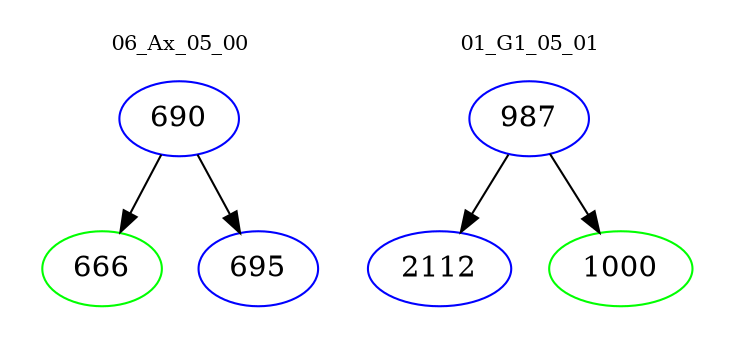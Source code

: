 digraph{
subgraph cluster_0 {
color = white
label = "06_Ax_05_00";
fontsize=10;
T0_690 [label="690", color="blue"]
T0_690 -> T0_666 [color="black"]
T0_666 [label="666", color="green"]
T0_690 -> T0_695 [color="black"]
T0_695 [label="695", color="blue"]
}
subgraph cluster_1 {
color = white
label = "01_G1_05_01";
fontsize=10;
T1_987 [label="987", color="blue"]
T1_987 -> T1_2112 [color="black"]
T1_2112 [label="2112", color="blue"]
T1_987 -> T1_1000 [color="black"]
T1_1000 [label="1000", color="green"]
}
}

